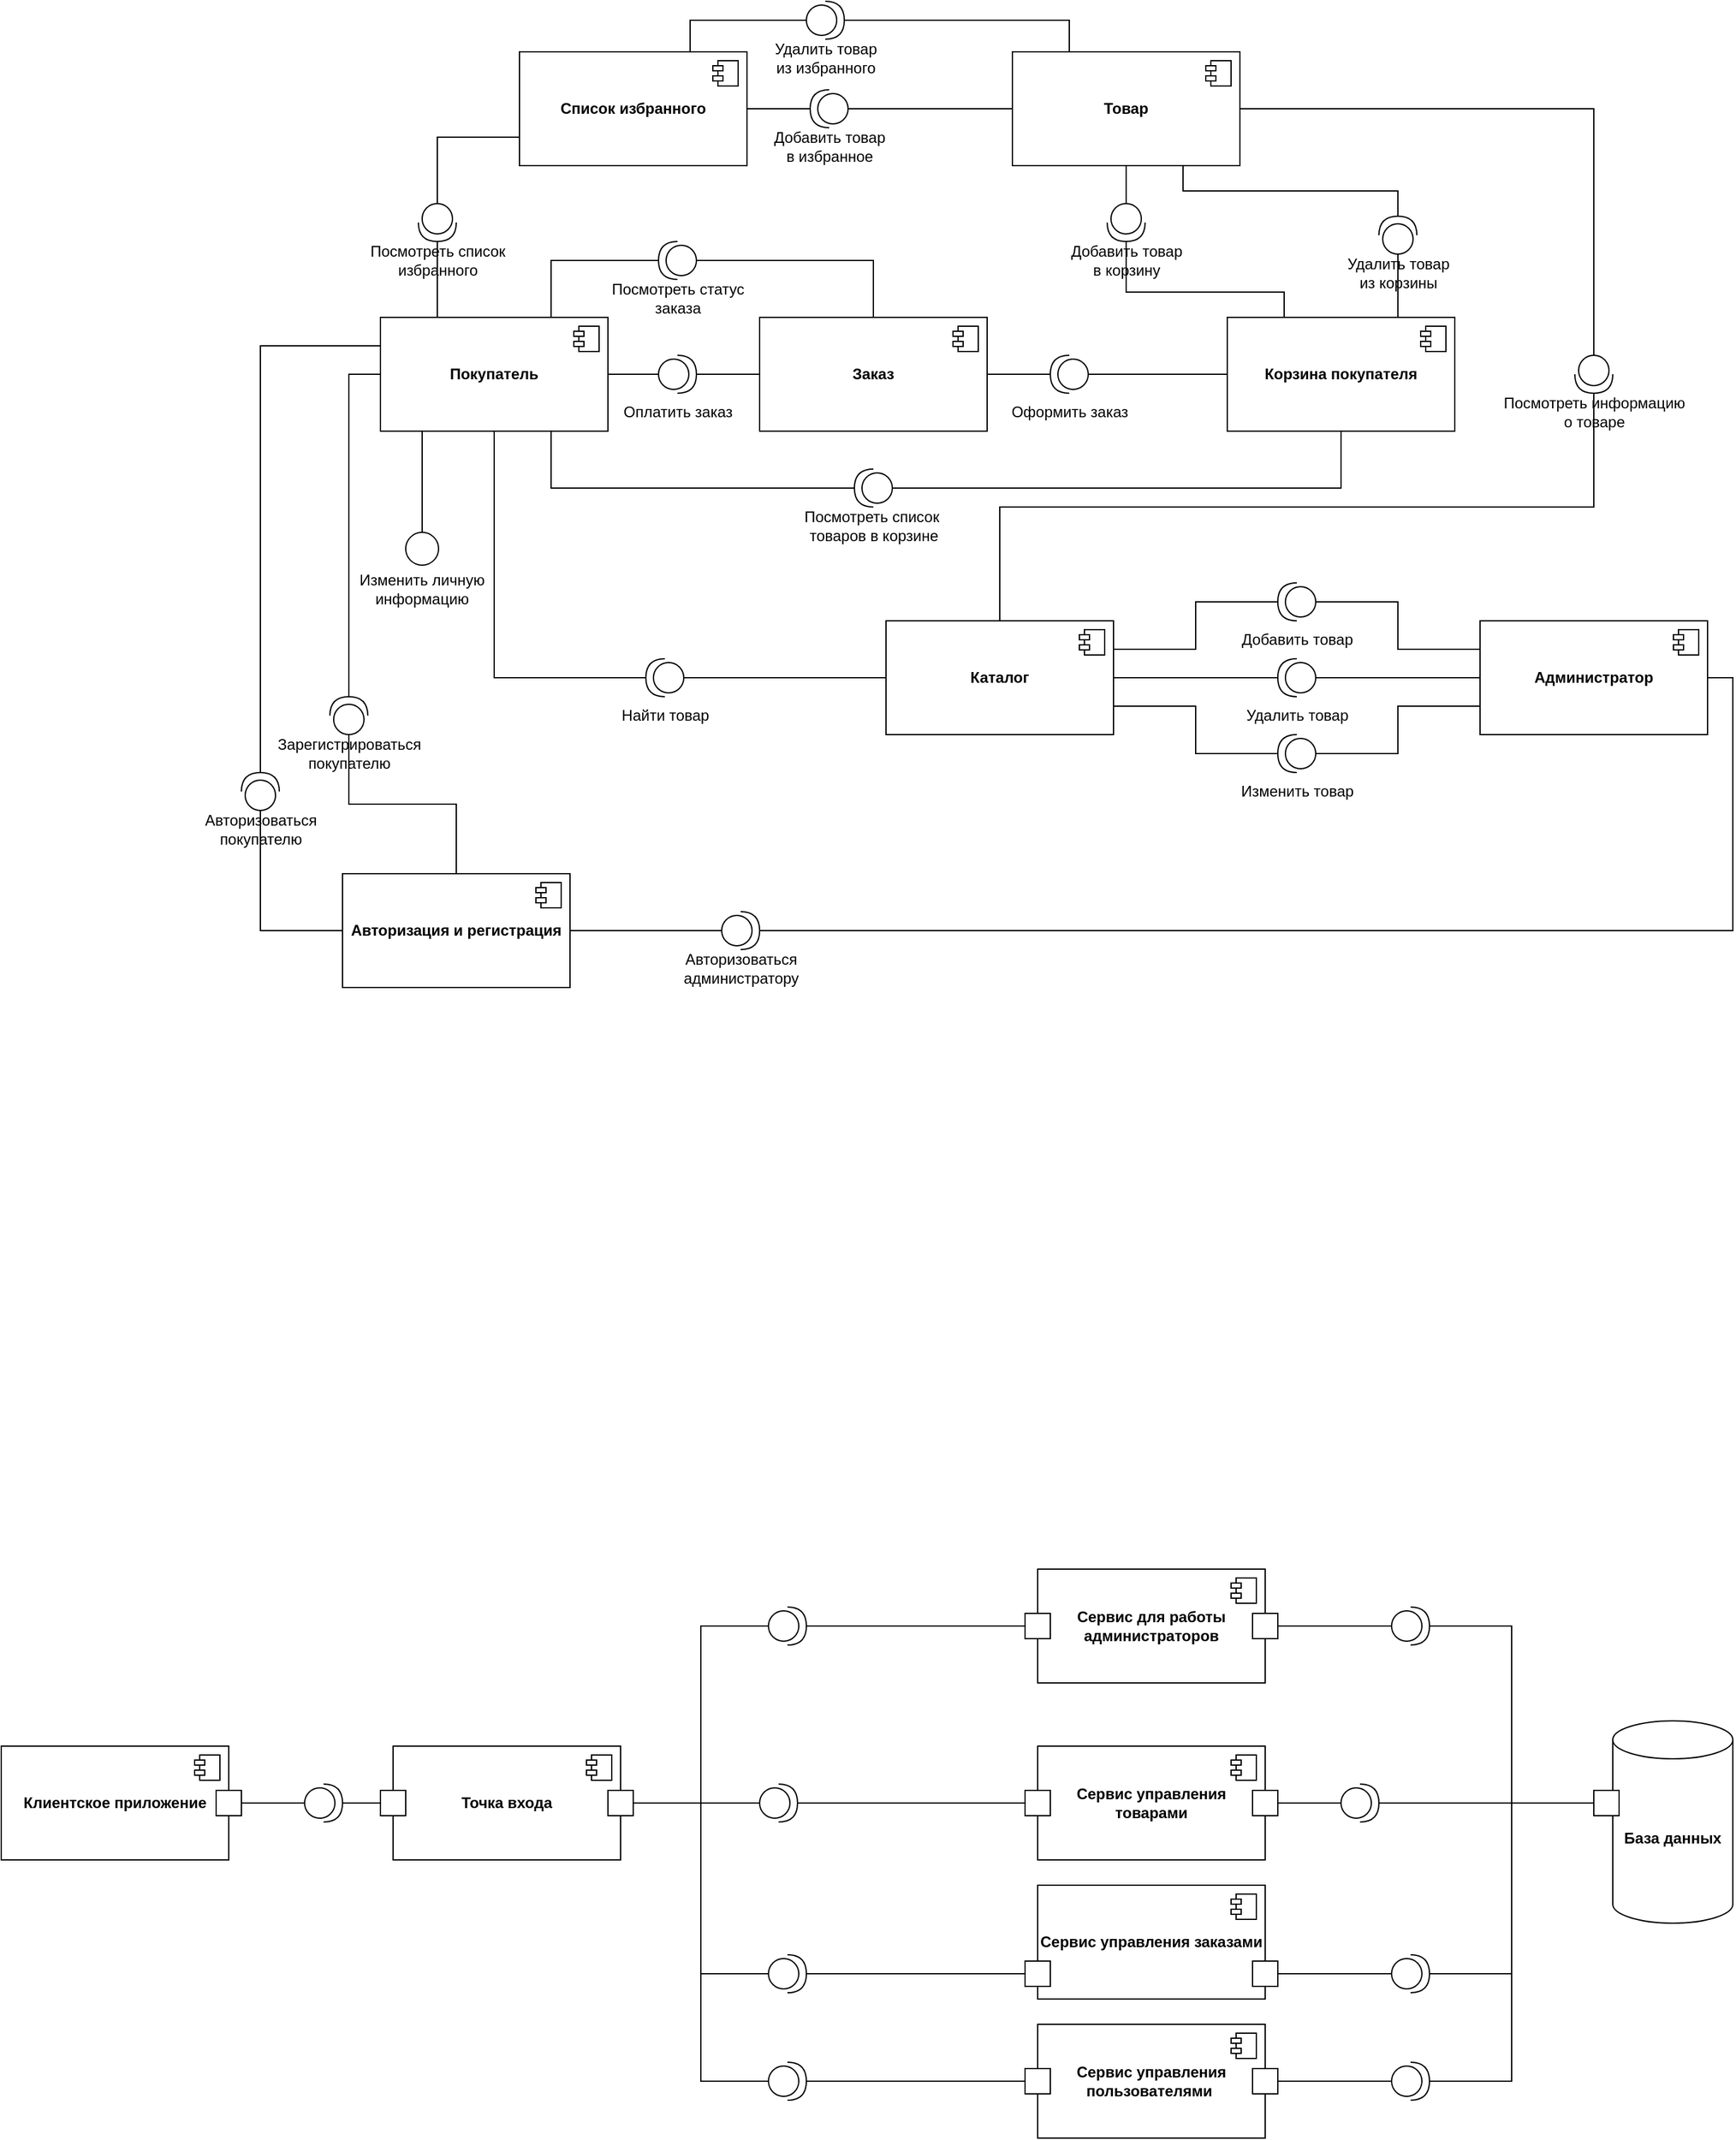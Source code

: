 <mxfile version="26.1.0">
  <diagram name="Страница — 1" id="h9FcH6GGUkvZpxQRhMya">
    <mxGraphModel dx="871" dy="1662" grid="1" gridSize="10" guides="1" tooltips="1" connect="1" arrows="1" fold="1" page="1" pageScale="1" pageWidth="827" pageHeight="1169" math="0" shadow="0">
      <root>
        <mxCell id="0" />
        <mxCell id="1" parent="0" />
        <mxCell id="ERtkjUL3vd4faEh8j_e1-7" value="&lt;div&gt;&lt;b style=&quot;background-color: transparent; color: light-dark(rgb(0, 0, 0), rgb(255, 255, 255));&quot;&gt;Корзина покупателя&lt;/b&gt;&lt;/div&gt;" style="html=1;dropTarget=0;whiteSpace=wrap;" parent="1" vertex="1">
          <mxGeometry x="1130" y="-120" width="180" height="90" as="geometry" />
        </mxCell>
        <mxCell id="ERtkjUL3vd4faEh8j_e1-8" value="" style="shape=module;jettyWidth=8;jettyHeight=4;" parent="ERtkjUL3vd4faEh8j_e1-7" vertex="1">
          <mxGeometry x="1" width="20" height="20" relative="1" as="geometry">
            <mxPoint x="-27" y="7" as="offset" />
          </mxGeometry>
        </mxCell>
        <mxCell id="ERtkjUL3vd4faEh8j_e1-22" value="&lt;div&gt;&lt;b style=&quot;background-color: transparent; color: light-dark(rgb(0, 0, 0), rgb(255, 255, 255));&quot;&gt;Список избранного&lt;/b&gt;&lt;/div&gt;" style="html=1;dropTarget=0;whiteSpace=wrap;" parent="1" vertex="1">
          <mxGeometry x="570" y="-330" width="180" height="90" as="geometry" />
        </mxCell>
        <mxCell id="ERtkjUL3vd4faEh8j_e1-23" value="" style="shape=module;jettyWidth=8;jettyHeight=4;" parent="ERtkjUL3vd4faEh8j_e1-22" vertex="1">
          <mxGeometry x="1" width="20" height="20" relative="1" as="geometry">
            <mxPoint x="-27" y="7" as="offset" />
          </mxGeometry>
        </mxCell>
        <mxCell id="ERtkjUL3vd4faEh8j_e1-28" value="&lt;div&gt;&lt;b style=&quot;background-color: transparent; color: light-dark(rgb(0, 0, 0), rgb(255, 255, 255));&quot;&gt;Товар&lt;/b&gt;&lt;/div&gt;" style="html=1;dropTarget=0;whiteSpace=wrap;" parent="1" vertex="1">
          <mxGeometry x="960" y="-330" width="180" height="90" as="geometry" />
        </mxCell>
        <mxCell id="ERtkjUL3vd4faEh8j_e1-29" value="" style="shape=module;jettyWidth=8;jettyHeight=4;" parent="ERtkjUL3vd4faEh8j_e1-28" vertex="1">
          <mxGeometry x="1" width="20" height="20" relative="1" as="geometry">
            <mxPoint x="-27" y="7" as="offset" />
          </mxGeometry>
        </mxCell>
        <mxCell id="ERtkjUL3vd4faEh8j_e1-115" style="edgeStyle=orthogonalEdgeStyle;rounded=0;orthogonalLoop=1;jettySize=auto;html=1;exitX=0.25;exitY=1;exitDx=0;exitDy=0;entryX=0.5;entryY=0;entryDx=0;entryDy=0;endArrow=none;startFill=0;" parent="1" source="ERtkjUL3vd4faEh8j_e1-30" target="ERtkjUL3vd4faEh8j_e1-114" edge="1">
          <mxGeometry relative="1" as="geometry">
            <Array as="points">
              <mxPoint x="493" y="-30" />
            </Array>
          </mxGeometry>
        </mxCell>
        <mxCell id="ERtkjUL3vd4faEh8j_e1-30" value="&lt;b&gt;Покупатель&lt;/b&gt;" style="html=1;dropTarget=0;whiteSpace=wrap;" parent="1" vertex="1">
          <mxGeometry x="460" y="-120" width="180" height="90" as="geometry" />
        </mxCell>
        <mxCell id="ERtkjUL3vd4faEh8j_e1-31" value="" style="shape=module;jettyWidth=8;jettyHeight=4;" parent="ERtkjUL3vd4faEh8j_e1-30" vertex="1">
          <mxGeometry x="1" width="20" height="20" relative="1" as="geometry">
            <mxPoint x="-27" y="7" as="offset" />
          </mxGeometry>
        </mxCell>
        <mxCell id="ERtkjUL3vd4faEh8j_e1-40" style="edgeStyle=orthogonalEdgeStyle;rounded=0;orthogonalLoop=1;jettySize=auto;html=1;exitX=0;exitY=0.5;exitDx=0;exitDy=0;exitPerimeter=0;entryX=0;entryY=0.5;entryDx=0;entryDy=0;endArrow=none;startFill=0;" parent="1" source="ERtkjUL3vd4faEh8j_e1-39" target="ERtkjUL3vd4faEh8j_e1-7" edge="1">
          <mxGeometry relative="1" as="geometry" />
        </mxCell>
        <mxCell id="ERtkjUL3vd4faEh8j_e1-41" style="edgeStyle=orthogonalEdgeStyle;rounded=0;orthogonalLoop=1;jettySize=auto;html=1;entryX=1;entryY=0.5;entryDx=0;entryDy=0;endArrow=none;startFill=0;exitX=1;exitY=0.5;exitDx=0;exitDy=0;exitPerimeter=0;" parent="1" source="ERtkjUL3vd4faEh8j_e1-39" target="ERtkjUL3vd4faEh8j_e1-99" edge="1">
          <mxGeometry relative="1" as="geometry">
            <mxPoint x="730" y="-80" as="sourcePoint" />
          </mxGeometry>
        </mxCell>
        <mxCell id="ERtkjUL3vd4faEh8j_e1-39" value="Оформить заказ" style="shape=providedRequiredInterface;html=1;verticalLabelPosition=bottom;sketch=0;flipV=0;flipH=1;" parent="1" vertex="1">
          <mxGeometry x="990" y="-90" width="30" height="30" as="geometry" />
        </mxCell>
        <mxCell id="ERtkjUL3vd4faEh8j_e1-43" style="edgeStyle=orthogonalEdgeStyle;rounded=0;orthogonalLoop=1;jettySize=auto;html=1;exitX=1;exitY=0.5;exitDx=0;exitDy=0;exitPerimeter=0;entryX=0.25;entryY=0;entryDx=0;entryDy=0;endArrow=none;startFill=0;" parent="1" source="ERtkjUL3vd4faEh8j_e1-42" target="ERtkjUL3vd4faEh8j_e1-7" edge="1">
          <mxGeometry relative="1" as="geometry">
            <Array as="points">
              <mxPoint x="1050" y="-140" />
              <mxPoint x="1175" y="-140" />
            </Array>
          </mxGeometry>
        </mxCell>
        <mxCell id="ERtkjUL3vd4faEh8j_e1-42" value="Добавить товар&lt;div&gt;в корзину&lt;/div&gt;" style="shape=providedRequiredInterface;html=1;verticalLabelPosition=bottom;sketch=0;flipV=0;flipH=1;direction=south;" parent="1" vertex="1">
          <mxGeometry x="1035" y="-210" width="30" height="30" as="geometry" />
        </mxCell>
        <mxCell id="ERtkjUL3vd4faEh8j_e1-44" style="edgeStyle=orthogonalEdgeStyle;rounded=0;orthogonalLoop=1;jettySize=auto;html=1;exitX=0.5;exitY=1;exitDx=0;exitDy=0;entryX=0;entryY=0.5;entryDx=0;entryDy=0;entryPerimeter=0;endArrow=none;startFill=0;" parent="1" source="ERtkjUL3vd4faEh8j_e1-28" target="ERtkjUL3vd4faEh8j_e1-42" edge="1">
          <mxGeometry relative="1" as="geometry" />
        </mxCell>
        <mxCell id="ERtkjUL3vd4faEh8j_e1-78" style="edgeStyle=orthogonalEdgeStyle;rounded=0;orthogonalLoop=1;jettySize=auto;html=1;exitX=0;exitY=0.5;exitDx=0;exitDy=0;exitPerimeter=0;entryX=0;entryY=0.5;entryDx=0;entryDy=0;endArrow=none;startFill=0;" parent="1" source="ERtkjUL3vd4faEh8j_e1-50" target="ERtkjUL3vd4faEh8j_e1-46" edge="1">
          <mxGeometry relative="1" as="geometry" />
        </mxCell>
        <mxCell id="ERtkjUL3vd4faEh8j_e1-50" value="Найти товар" style="shape=providedRequiredInterface;html=1;verticalLabelPosition=bottom;sketch=0;flipV=0;flipH=1;" parent="1" vertex="1">
          <mxGeometry x="670" y="150" width="30" height="30" as="geometry" />
        </mxCell>
        <mxCell id="ERtkjUL3vd4faEh8j_e1-64" style="edgeStyle=orthogonalEdgeStyle;rounded=0;orthogonalLoop=1;jettySize=auto;html=1;exitX=0;exitY=0.5;exitDx=0;exitDy=0;exitPerimeter=0;entryX=0;entryY=0.75;entryDx=0;entryDy=0;endArrow=none;startFill=0;" parent="1" source="ERtkjUL3vd4faEh8j_e1-62" target="ERtkjUL3vd4faEh8j_e1-22" edge="1">
          <mxGeometry relative="1" as="geometry" />
        </mxCell>
        <mxCell id="ERtkjUL3vd4faEh8j_e1-62" value="Посмотреть список&lt;div&gt;избранного&lt;/div&gt;" style="shape=providedRequiredInterface;html=1;verticalLabelPosition=bottom;sketch=0;flipV=0;flipH=1;direction=south;" parent="1" vertex="1">
          <mxGeometry x="490" y="-210" width="30" height="30" as="geometry" />
        </mxCell>
        <mxCell id="ERtkjUL3vd4faEh8j_e1-63" style="edgeStyle=orthogonalEdgeStyle;rounded=0;orthogonalLoop=1;jettySize=auto;html=1;exitX=0.25;exitY=0;exitDx=0;exitDy=0;entryX=1;entryY=0.5;entryDx=0;entryDy=0;entryPerimeter=0;endArrow=none;startFill=0;" parent="1" source="ERtkjUL3vd4faEh8j_e1-30" target="ERtkjUL3vd4faEh8j_e1-62" edge="1">
          <mxGeometry relative="1" as="geometry" />
        </mxCell>
        <mxCell id="ERtkjUL3vd4faEh8j_e1-67" style="edgeStyle=orthogonalEdgeStyle;rounded=0;orthogonalLoop=1;jettySize=auto;html=1;exitX=1;exitY=0.5;exitDx=0;exitDy=0;exitPerimeter=0;entryX=1;entryY=0.5;entryDx=0;entryDy=0;endArrow=none;startFill=0;" parent="1" source="ERtkjUL3vd4faEh8j_e1-65" target="ERtkjUL3vd4faEh8j_e1-22" edge="1">
          <mxGeometry relative="1" as="geometry" />
        </mxCell>
        <mxCell id="ERtkjUL3vd4faEh8j_e1-65" value="Добавить товар&lt;div&gt;в избранное&lt;/div&gt;" style="shape=providedRequiredInterface;html=1;verticalLabelPosition=bottom;sketch=0;flipV=0;flipH=1;" parent="1" vertex="1">
          <mxGeometry x="800" y="-300" width="30" height="30" as="geometry" />
        </mxCell>
        <mxCell id="ERtkjUL3vd4faEh8j_e1-66" style="edgeStyle=orthogonalEdgeStyle;rounded=0;orthogonalLoop=1;jettySize=auto;html=1;exitX=0;exitY=0.5;exitDx=0;exitDy=0;entryX=0;entryY=0.5;entryDx=0;entryDy=0;entryPerimeter=0;endArrow=none;startFill=0;" parent="1" source="ERtkjUL3vd4faEh8j_e1-28" target="ERtkjUL3vd4faEh8j_e1-65" edge="1">
          <mxGeometry relative="1" as="geometry" />
        </mxCell>
        <mxCell id="ERtkjUL3vd4faEh8j_e1-71" style="edgeStyle=orthogonalEdgeStyle;rounded=0;orthogonalLoop=1;jettySize=auto;html=1;exitX=1;exitY=0.5;exitDx=0;exitDy=0;exitPerimeter=0;entryX=0.75;entryY=1;entryDx=0;entryDy=0;endArrow=none;startFill=0;" parent="1" source="ERtkjUL3vd4faEh8j_e1-70" target="ERtkjUL3vd4faEh8j_e1-28" edge="1">
          <mxGeometry relative="1" as="geometry" />
        </mxCell>
        <mxCell id="ERtkjUL3vd4faEh8j_e1-72" style="edgeStyle=orthogonalEdgeStyle;rounded=0;orthogonalLoop=1;jettySize=auto;html=1;exitX=0;exitY=0.5;exitDx=0;exitDy=0;exitPerimeter=0;entryX=0.75;entryY=0;entryDx=0;entryDy=0;endArrow=none;startFill=0;" parent="1" source="ERtkjUL3vd4faEh8j_e1-70" target="ERtkjUL3vd4faEh8j_e1-7" edge="1">
          <mxGeometry relative="1" as="geometry" />
        </mxCell>
        <mxCell id="ERtkjUL3vd4faEh8j_e1-70" value="&lt;div&gt;Удалить товар&lt;/div&gt;&lt;div&gt;из корзины&lt;/div&gt;" style="shape=providedRequiredInterface;html=1;verticalLabelPosition=bottom;sketch=0;flipV=1;flipH=0;direction=south;" parent="1" vertex="1">
          <mxGeometry x="1250" y="-200" width="30" height="30" as="geometry" />
        </mxCell>
        <mxCell id="ERtkjUL3vd4faEh8j_e1-76" style="edgeStyle=orthogonalEdgeStyle;rounded=0;orthogonalLoop=1;jettySize=auto;html=1;exitX=1;exitY=0.5;exitDx=0;exitDy=0;exitPerimeter=0;entryX=0.25;entryY=0;entryDx=0;entryDy=0;endArrow=none;startFill=0;" parent="1" source="ERtkjUL3vd4faEh8j_e1-74" target="ERtkjUL3vd4faEh8j_e1-28" edge="1">
          <mxGeometry relative="1" as="geometry" />
        </mxCell>
        <mxCell id="ERtkjUL3vd4faEh8j_e1-74" value="Удалить товар&lt;div&gt;из избранного&lt;/div&gt;" style="shape=providedRequiredInterface;html=1;verticalLabelPosition=bottom;sketch=0;flipV=0;flipH=0;" parent="1" vertex="1">
          <mxGeometry x="797" y="-370" width="30" height="30" as="geometry" />
        </mxCell>
        <mxCell id="ERtkjUL3vd4faEh8j_e1-75" style="edgeStyle=orthogonalEdgeStyle;rounded=0;orthogonalLoop=1;jettySize=auto;html=1;exitX=0.75;exitY=0;exitDx=0;exitDy=0;entryX=0;entryY=0.5;entryDx=0;entryDy=0;entryPerimeter=0;endArrow=none;startFill=0;" parent="1" source="ERtkjUL3vd4faEh8j_e1-22" target="ERtkjUL3vd4faEh8j_e1-74" edge="1">
          <mxGeometry relative="1" as="geometry" />
        </mxCell>
        <mxCell id="ERtkjUL3vd4faEh8j_e1-46" value="&lt;b&gt;Каталог&lt;/b&gt;" style="html=1;dropTarget=0;whiteSpace=wrap;" parent="1" vertex="1">
          <mxGeometry x="860" y="120" width="180" height="90" as="geometry" />
        </mxCell>
        <mxCell id="ERtkjUL3vd4faEh8j_e1-47" value="" style="shape=module;jettyWidth=8;jettyHeight=4;" parent="ERtkjUL3vd4faEh8j_e1-46" vertex="1">
          <mxGeometry x="1" width="20" height="20" relative="1" as="geometry">
            <mxPoint x="-27" y="7" as="offset" />
          </mxGeometry>
        </mxCell>
        <mxCell id="ERtkjUL3vd4faEh8j_e1-79" style="edgeStyle=orthogonalEdgeStyle;rounded=0;orthogonalLoop=1;jettySize=auto;html=1;exitX=0.5;exitY=1;exitDx=0;exitDy=0;entryX=1;entryY=0.5;entryDx=0;entryDy=0;entryPerimeter=0;endArrow=none;startFill=0;" parent="1" source="ERtkjUL3vd4faEh8j_e1-30" target="ERtkjUL3vd4faEh8j_e1-50" edge="1">
          <mxGeometry relative="1" as="geometry" />
        </mxCell>
        <mxCell id="ERtkjUL3vd4faEh8j_e1-80" value="Изменить товар" style="shape=providedRequiredInterface;html=1;verticalLabelPosition=bottom;sketch=0;flipV=0;flipH=1;" parent="1" vertex="1">
          <mxGeometry x="1170" y="210" width="30" height="30" as="geometry" />
        </mxCell>
        <mxCell id="ERtkjUL3vd4faEh8j_e1-83" style="edgeStyle=orthogonalEdgeStyle;rounded=0;orthogonalLoop=1;jettySize=auto;html=1;exitX=1;exitY=0.5;exitDx=0;exitDy=0;exitPerimeter=0;entryX=1;entryY=0.25;entryDx=0;entryDy=0;endArrow=none;startFill=0;" parent="1" source="ERtkjUL3vd4faEh8j_e1-81" target="ERtkjUL3vd4faEh8j_e1-46" edge="1">
          <mxGeometry relative="1" as="geometry" />
        </mxCell>
        <mxCell id="ERtkjUL3vd4faEh8j_e1-81" value="Добавить товар" style="shape=providedRequiredInterface;html=1;verticalLabelPosition=bottom;sketch=0;flipV=0;flipH=1;" parent="1" vertex="1">
          <mxGeometry x="1170" y="90" width="30" height="30" as="geometry" />
        </mxCell>
        <mxCell id="ERtkjUL3vd4faEh8j_e1-84" style="edgeStyle=orthogonalEdgeStyle;rounded=0;orthogonalLoop=1;jettySize=auto;html=1;exitX=1;exitY=0.5;exitDx=0;exitDy=0;exitPerimeter=0;entryX=1;entryY=0.5;entryDx=0;entryDy=0;endArrow=none;startFill=0;" parent="1" source="ERtkjUL3vd4faEh8j_e1-82" target="ERtkjUL3vd4faEh8j_e1-46" edge="1">
          <mxGeometry relative="1" as="geometry" />
        </mxCell>
        <mxCell id="ERtkjUL3vd4faEh8j_e1-82" value="Удалить товар" style="shape=providedRequiredInterface;html=1;verticalLabelPosition=bottom;sketch=0;flipV=0;flipH=1;" parent="1" vertex="1">
          <mxGeometry x="1170" y="150" width="30" height="30" as="geometry" />
        </mxCell>
        <mxCell id="ERtkjUL3vd4faEh8j_e1-86" value="&lt;b&gt;Администратор&lt;/b&gt;" style="html=1;dropTarget=0;whiteSpace=wrap;" parent="1" vertex="1">
          <mxGeometry x="1330" y="120" width="180" height="90" as="geometry" />
        </mxCell>
        <mxCell id="ERtkjUL3vd4faEh8j_e1-87" value="" style="shape=module;jettyWidth=8;jettyHeight=4;" parent="ERtkjUL3vd4faEh8j_e1-86" vertex="1">
          <mxGeometry x="1" width="20" height="20" relative="1" as="geometry">
            <mxPoint x="-27" y="7" as="offset" />
          </mxGeometry>
        </mxCell>
        <mxCell id="ERtkjUL3vd4faEh8j_e1-88" style="edgeStyle=orthogonalEdgeStyle;rounded=0;orthogonalLoop=1;jettySize=auto;html=1;exitX=0;exitY=0.25;exitDx=0;exitDy=0;entryX=0;entryY=0.5;entryDx=0;entryDy=0;entryPerimeter=0;endArrow=none;startFill=0;" parent="1" source="ERtkjUL3vd4faEh8j_e1-86" target="ERtkjUL3vd4faEh8j_e1-81" edge="1">
          <mxGeometry relative="1" as="geometry" />
        </mxCell>
        <mxCell id="ERtkjUL3vd4faEh8j_e1-89" style="edgeStyle=orthogonalEdgeStyle;rounded=0;orthogonalLoop=1;jettySize=auto;html=1;exitX=0;exitY=0.5;exitDx=0;exitDy=0;entryX=0;entryY=0.5;entryDx=0;entryDy=0;entryPerimeter=0;endArrow=none;startFill=0;" parent="1" source="ERtkjUL3vd4faEh8j_e1-86" target="ERtkjUL3vd4faEh8j_e1-82" edge="1">
          <mxGeometry relative="1" as="geometry" />
        </mxCell>
        <mxCell id="ERtkjUL3vd4faEh8j_e1-90" style="edgeStyle=orthogonalEdgeStyle;rounded=0;orthogonalLoop=1;jettySize=auto;html=1;exitX=0;exitY=0.75;exitDx=0;exitDy=0;entryX=0;entryY=0.5;entryDx=0;entryDy=0;entryPerimeter=0;endArrow=none;startFill=0;" parent="1" source="ERtkjUL3vd4faEh8j_e1-86" target="ERtkjUL3vd4faEh8j_e1-80" edge="1">
          <mxGeometry relative="1" as="geometry" />
        </mxCell>
        <mxCell id="ERtkjUL3vd4faEh8j_e1-91" style="edgeStyle=orthogonalEdgeStyle;rounded=0;orthogonalLoop=1;jettySize=auto;html=1;exitX=1;exitY=0.75;exitDx=0;exitDy=0;entryX=1;entryY=0.5;entryDx=0;entryDy=0;entryPerimeter=0;endArrow=none;startFill=0;" parent="1" source="ERtkjUL3vd4faEh8j_e1-46" target="ERtkjUL3vd4faEh8j_e1-80" edge="1">
          <mxGeometry relative="1" as="geometry" />
        </mxCell>
        <mxCell id="ERtkjUL3vd4faEh8j_e1-93" style="edgeStyle=orthogonalEdgeStyle;rounded=0;orthogonalLoop=1;jettySize=auto;html=1;exitX=1;exitY=0.5;exitDx=0;exitDy=0;entryX=1;entryY=0.5;entryDx=0;entryDy=0;entryPerimeter=0;endArrow=none;startFill=0;" parent="1" source="ERtkjUL3vd4faEh8j_e1-86" target="dv1LXNY-csFjsVIDDh0m-5" edge="1">
          <mxGeometry relative="1" as="geometry">
            <mxPoint x="1580" y="165.5" as="targetPoint" />
          </mxGeometry>
        </mxCell>
        <mxCell id="ERtkjUL3vd4faEh8j_e1-96" style="edgeStyle=orthogonalEdgeStyle;rounded=0;orthogonalLoop=1;jettySize=auto;html=1;exitX=0;exitY=0.25;exitDx=0;exitDy=0;entryX=1;entryY=0.5;entryDx=0;entryDy=0;entryPerimeter=0;endArrow=none;startFill=0;" parent="1" source="ERtkjUL3vd4faEh8j_e1-30" target="dv1LXNY-csFjsVIDDh0m-4" edge="1">
          <mxGeometry relative="1" as="geometry" />
        </mxCell>
        <mxCell id="ERtkjUL3vd4faEh8j_e1-98" style="edgeStyle=orthogonalEdgeStyle;rounded=0;orthogonalLoop=1;jettySize=auto;html=1;exitX=0;exitY=0.5;exitDx=0;exitDy=0;entryX=1;entryY=0.5;entryDx=0;entryDy=0;entryPerimeter=0;endArrow=none;startFill=0;" parent="1" source="ERtkjUL3vd4faEh8j_e1-30" target="dv1LXNY-csFjsVIDDh0m-3" edge="1">
          <mxGeometry relative="1" as="geometry" />
        </mxCell>
        <mxCell id="ERtkjUL3vd4faEh8j_e1-99" value="&lt;b&gt;Заказ&lt;/b&gt;" style="html=1;dropTarget=0;whiteSpace=wrap;" parent="1" vertex="1">
          <mxGeometry x="760" y="-120" width="180" height="90" as="geometry" />
        </mxCell>
        <mxCell id="ERtkjUL3vd4faEh8j_e1-100" value="" style="shape=module;jettyWidth=8;jettyHeight=4;" parent="ERtkjUL3vd4faEh8j_e1-99" vertex="1">
          <mxGeometry x="1" width="20" height="20" relative="1" as="geometry">
            <mxPoint x="-27" y="7" as="offset" />
          </mxGeometry>
        </mxCell>
        <mxCell id="ERtkjUL3vd4faEh8j_e1-104" style="edgeStyle=orthogonalEdgeStyle;rounded=0;orthogonalLoop=1;jettySize=auto;html=1;exitX=1;exitY=0.5;exitDx=0;exitDy=0;exitPerimeter=0;entryX=0;entryY=0.5;entryDx=0;entryDy=0;endArrow=none;startFill=0;" parent="1" source="ERtkjUL3vd4faEh8j_e1-101" target="ERtkjUL3vd4faEh8j_e1-99" edge="1">
          <mxGeometry relative="1" as="geometry" />
        </mxCell>
        <mxCell id="ERtkjUL3vd4faEh8j_e1-101" value="Оплатить заказ" style="shape=providedRequiredInterface;html=1;verticalLabelPosition=bottom;sketch=0;flipV=0;flipH=0;" parent="1" vertex="1">
          <mxGeometry x="680" y="-90" width="30" height="30" as="geometry" />
        </mxCell>
        <mxCell id="ERtkjUL3vd4faEh8j_e1-105" style="edgeStyle=orthogonalEdgeStyle;rounded=0;orthogonalLoop=1;jettySize=auto;html=1;exitX=0;exitY=0.5;exitDx=0;exitDy=0;exitPerimeter=0;entryX=0.5;entryY=0;entryDx=0;entryDy=0;endArrow=none;startFill=0;" parent="1" source="ERtkjUL3vd4faEh8j_e1-102" target="ERtkjUL3vd4faEh8j_e1-99" edge="1">
          <mxGeometry relative="1" as="geometry" />
        </mxCell>
        <mxCell id="ERtkjUL3vd4faEh8j_e1-106" style="edgeStyle=orthogonalEdgeStyle;rounded=0;orthogonalLoop=1;jettySize=auto;html=1;exitX=1;exitY=0.5;exitDx=0;exitDy=0;exitPerimeter=0;entryX=0.75;entryY=0;entryDx=0;entryDy=0;endArrow=none;startFill=0;" parent="1" source="ERtkjUL3vd4faEh8j_e1-102" target="ERtkjUL3vd4faEh8j_e1-30" edge="1">
          <mxGeometry relative="1" as="geometry" />
        </mxCell>
        <mxCell id="ERtkjUL3vd4faEh8j_e1-102" value="Посмотреть статус&lt;div&gt;заказа&lt;/div&gt;" style="shape=providedRequiredInterface;html=1;verticalLabelPosition=bottom;sketch=0;flipV=0;flipH=1;" parent="1" vertex="1">
          <mxGeometry x="680" y="-180" width="30" height="30" as="geometry" />
        </mxCell>
        <mxCell id="ERtkjUL3vd4faEh8j_e1-103" style="edgeStyle=orthogonalEdgeStyle;rounded=0;orthogonalLoop=1;jettySize=auto;html=1;exitX=1;exitY=0.5;exitDx=0;exitDy=0;entryX=0;entryY=0.5;entryDx=0;entryDy=0;entryPerimeter=0;endArrow=none;startFill=0;" parent="1" source="ERtkjUL3vd4faEh8j_e1-30" target="ERtkjUL3vd4faEh8j_e1-101" edge="1">
          <mxGeometry relative="1" as="geometry" />
        </mxCell>
        <mxCell id="ERtkjUL3vd4faEh8j_e1-109" style="edgeStyle=orthogonalEdgeStyle;rounded=0;orthogonalLoop=1;jettySize=auto;html=1;exitX=1;exitY=0.5;exitDx=0;exitDy=0;exitPerimeter=0;entryX=0.75;entryY=1;entryDx=0;entryDy=0;endArrow=none;startFill=0;" parent="1" source="ERtkjUL3vd4faEh8j_e1-108" target="ERtkjUL3vd4faEh8j_e1-30" edge="1">
          <mxGeometry relative="1" as="geometry" />
        </mxCell>
        <mxCell id="ERtkjUL3vd4faEh8j_e1-110" style="edgeStyle=orthogonalEdgeStyle;rounded=0;orthogonalLoop=1;jettySize=auto;html=1;exitX=0;exitY=0.5;exitDx=0;exitDy=0;exitPerimeter=0;entryX=0.5;entryY=1;entryDx=0;entryDy=0;endArrow=none;startFill=0;" parent="1" source="ERtkjUL3vd4faEh8j_e1-108" target="ERtkjUL3vd4faEh8j_e1-7" edge="1">
          <mxGeometry relative="1" as="geometry" />
        </mxCell>
        <mxCell id="ERtkjUL3vd4faEh8j_e1-108" value="Посмотреть список&amp;nbsp;&lt;div&gt;товаров&amp;nbsp;&lt;span style=&quot;background-color: transparent; color: light-dark(rgb(0, 0, 0), rgb(255, 255, 255));&quot;&gt;в корзине&lt;/span&gt;&lt;/div&gt;" style="shape=providedRequiredInterface;html=1;verticalLabelPosition=bottom;sketch=0;flipV=0;flipH=1;" parent="1" vertex="1">
          <mxGeometry x="835" width="30" height="30" as="geometry" />
        </mxCell>
        <mxCell id="ERtkjUL3vd4faEh8j_e1-111" value="Посмотреть информацию&lt;div&gt;о товаре&lt;/div&gt;" style="shape=providedRequiredInterface;html=1;verticalLabelPosition=bottom;sketch=0;flipV=0;flipH=1;direction=south;" parent="1" vertex="1">
          <mxGeometry x="1405" y="-90" width="30" height="30" as="geometry" />
        </mxCell>
        <mxCell id="ERtkjUL3vd4faEh8j_e1-112" style="edgeStyle=orthogonalEdgeStyle;rounded=0;orthogonalLoop=1;jettySize=auto;html=1;exitX=1;exitY=0.5;exitDx=0;exitDy=0;entryX=0;entryY=0.5;entryDx=0;entryDy=0;entryPerimeter=0;endArrow=none;startFill=0;" parent="1" source="ERtkjUL3vd4faEh8j_e1-28" target="ERtkjUL3vd4faEh8j_e1-111" edge="1">
          <mxGeometry relative="1" as="geometry" />
        </mxCell>
        <mxCell id="ERtkjUL3vd4faEh8j_e1-113" style="edgeStyle=orthogonalEdgeStyle;rounded=0;orthogonalLoop=1;jettySize=auto;html=1;exitX=0.5;exitY=0;exitDx=0;exitDy=0;entryX=1;entryY=0.5;entryDx=0;entryDy=0;entryPerimeter=0;endArrow=none;startFill=0;" parent="1" source="ERtkjUL3vd4faEh8j_e1-46" target="ERtkjUL3vd4faEh8j_e1-111" edge="1">
          <mxGeometry relative="1" as="geometry" />
        </mxCell>
        <mxCell id="ERtkjUL3vd4faEh8j_e1-114" value="" style="ellipse;whiteSpace=wrap;html=1;aspect=fixed;" parent="1" vertex="1">
          <mxGeometry x="480" y="50" width="26" height="26" as="geometry" />
        </mxCell>
        <mxCell id="ERtkjUL3vd4faEh8j_e1-116" value="Изменить личную информацию" style="text;html=1;align=center;verticalAlign=middle;whiteSpace=wrap;rounded=0;" parent="1" vertex="1">
          <mxGeometry x="433" y="80" width="120" height="30" as="geometry" />
        </mxCell>
        <mxCell id="dv1LXNY-csFjsVIDDh0m-1" value="&lt;b&gt;Авторизация и регистрация&lt;/b&gt;" style="html=1;dropTarget=0;whiteSpace=wrap;" parent="1" vertex="1">
          <mxGeometry x="430" y="320" width="180" height="90" as="geometry" />
        </mxCell>
        <mxCell id="dv1LXNY-csFjsVIDDh0m-2" value="" style="shape=module;jettyWidth=8;jettyHeight=4;" parent="dv1LXNY-csFjsVIDDh0m-1" vertex="1">
          <mxGeometry x="1" width="20" height="20" relative="1" as="geometry">
            <mxPoint x="-27" y="7" as="offset" />
          </mxGeometry>
        </mxCell>
        <mxCell id="dv1LXNY-csFjsVIDDh0m-7" style="edgeStyle=orthogonalEdgeStyle;rounded=0;orthogonalLoop=1;jettySize=auto;html=1;exitX=0;exitY=0.5;exitDx=0;exitDy=0;exitPerimeter=0;entryX=0.5;entryY=0;entryDx=0;entryDy=0;endArrow=none;startFill=0;" parent="1" source="dv1LXNY-csFjsVIDDh0m-3" target="dv1LXNY-csFjsVIDDh0m-1" edge="1">
          <mxGeometry relative="1" as="geometry" />
        </mxCell>
        <mxCell id="dv1LXNY-csFjsVIDDh0m-3" value="&lt;div&gt;Зарегистрироваться&lt;/div&gt;&lt;div&gt;покупателю&lt;/div&gt;" style="shape=providedRequiredInterface;html=1;verticalLabelPosition=bottom;sketch=0;flipV=1;flipH=0;direction=south;" parent="1" vertex="1">
          <mxGeometry x="420" y="180" width="30" height="30" as="geometry" />
        </mxCell>
        <mxCell id="dv1LXNY-csFjsVIDDh0m-8" style="edgeStyle=orthogonalEdgeStyle;rounded=0;orthogonalLoop=1;jettySize=auto;html=1;exitX=0;exitY=0.5;exitDx=0;exitDy=0;exitPerimeter=0;entryX=0;entryY=0.5;entryDx=0;entryDy=0;endArrow=none;startFill=0;" parent="1" source="dv1LXNY-csFjsVIDDh0m-4" target="dv1LXNY-csFjsVIDDh0m-1" edge="1">
          <mxGeometry relative="1" as="geometry" />
        </mxCell>
        <mxCell id="dv1LXNY-csFjsVIDDh0m-4" value="&lt;div&gt;Авторизоваться&lt;/div&gt;&lt;div&gt;покупателю&lt;/div&gt;" style="shape=providedRequiredInterface;html=1;verticalLabelPosition=bottom;sketch=0;flipV=1;flipH=0;direction=south;" parent="1" vertex="1">
          <mxGeometry x="350" y="240" width="30" height="30" as="geometry" />
        </mxCell>
        <mxCell id="dv1LXNY-csFjsVIDDh0m-6" style="edgeStyle=orthogonalEdgeStyle;rounded=0;orthogonalLoop=1;jettySize=auto;html=1;exitX=0;exitY=0.5;exitDx=0;exitDy=0;exitPerimeter=0;entryX=1;entryY=0.5;entryDx=0;entryDy=0;endArrow=none;startFill=0;" parent="1" source="dv1LXNY-csFjsVIDDh0m-5" target="dv1LXNY-csFjsVIDDh0m-1" edge="1">
          <mxGeometry relative="1" as="geometry" />
        </mxCell>
        <mxCell id="dv1LXNY-csFjsVIDDh0m-5" value="Авторизоваться&lt;div&gt;администратору&lt;/div&gt;" style="shape=providedRequiredInterface;html=1;verticalLabelPosition=bottom;sketch=0;flipV=0;flipH=0;" parent="1" vertex="1">
          <mxGeometry x="730" y="350" width="30" height="30" as="geometry" />
        </mxCell>
        <mxCell id="90CIzTZfNytVx7dWY7dW-3" value="&lt;b&gt;Точка входа&lt;/b&gt;" style="html=1;dropTarget=0;whiteSpace=wrap;" parent="1" vertex="1">
          <mxGeometry x="470" y="1010" width="180" height="90" as="geometry" />
        </mxCell>
        <mxCell id="90CIzTZfNytVx7dWY7dW-4" value="" style="shape=module;jettyWidth=8;jettyHeight=4;" parent="90CIzTZfNytVx7dWY7dW-3" vertex="1">
          <mxGeometry x="1" width="20" height="20" relative="1" as="geometry">
            <mxPoint x="-27" y="7" as="offset" />
          </mxGeometry>
        </mxCell>
        <mxCell id="90CIzTZfNytVx7dWY7dW-5" value="&lt;b&gt;Клиентское приложение&lt;/b&gt;" style="html=1;dropTarget=0;whiteSpace=wrap;" parent="1" vertex="1">
          <mxGeometry x="160" y="1010" width="180" height="90" as="geometry" />
        </mxCell>
        <mxCell id="90CIzTZfNytVx7dWY7dW-6" value="" style="shape=module;jettyWidth=8;jettyHeight=4;" parent="90CIzTZfNytVx7dWY7dW-5" vertex="1">
          <mxGeometry x="1" width="20" height="20" relative="1" as="geometry">
            <mxPoint x="-27" y="7" as="offset" />
          </mxGeometry>
        </mxCell>
        <mxCell id="90CIzTZfNytVx7dWY7dW-7" value="&lt;b&gt;Сервис управления товарами&lt;/b&gt;" style="html=1;dropTarget=0;whiteSpace=wrap;" parent="1" vertex="1">
          <mxGeometry x="980" y="1010" width="180" height="90" as="geometry" />
        </mxCell>
        <mxCell id="90CIzTZfNytVx7dWY7dW-8" value="" style="shape=module;jettyWidth=8;jettyHeight=4;" parent="90CIzTZfNytVx7dWY7dW-7" vertex="1">
          <mxGeometry x="1" width="20" height="20" relative="1" as="geometry">
            <mxPoint x="-27" y="7" as="offset" />
          </mxGeometry>
        </mxCell>
        <mxCell id="N7BwOCpIcy_v1ol7rBr_-1" value="&lt;b&gt;Сервис управления пользователями&amp;nbsp;&lt;/b&gt;" style="html=1;dropTarget=0;whiteSpace=wrap;" vertex="1" parent="1">
          <mxGeometry x="980" y="1230" width="180" height="90" as="geometry" />
        </mxCell>
        <mxCell id="N7BwOCpIcy_v1ol7rBr_-2" value="" style="shape=module;jettyWidth=8;jettyHeight=4;" vertex="1" parent="N7BwOCpIcy_v1ol7rBr_-1">
          <mxGeometry x="1" width="20" height="20" relative="1" as="geometry">
            <mxPoint x="-27" y="7" as="offset" />
          </mxGeometry>
        </mxCell>
        <mxCell id="N7BwOCpIcy_v1ol7rBr_-11" value="&lt;b&gt;Сервис для работы администраторов&lt;/b&gt;" style="html=1;dropTarget=0;whiteSpace=wrap;" vertex="1" parent="1">
          <mxGeometry x="980" y="870" width="180" height="90" as="geometry" />
        </mxCell>
        <mxCell id="N7BwOCpIcy_v1ol7rBr_-12" value="" style="shape=module;jettyWidth=8;jettyHeight=4;" vertex="1" parent="N7BwOCpIcy_v1ol7rBr_-11">
          <mxGeometry x="1" width="20" height="20" relative="1" as="geometry">
            <mxPoint x="-27" y="7" as="offset" />
          </mxGeometry>
        </mxCell>
        <mxCell id="N7BwOCpIcy_v1ol7rBr_-22" style="edgeStyle=orthogonalEdgeStyle;rounded=0;orthogonalLoop=1;jettySize=auto;html=1;exitX=0;exitY=0.5;exitDx=0;exitDy=0;exitPerimeter=0;entryX=1;entryY=0.5;entryDx=0;entryDy=0;endArrow=none;startFill=0;" edge="1" parent="1" source="N7BwOCpIcy_v1ol7rBr_-13" target="N7BwOCpIcy_v1ol7rBr_-52">
          <mxGeometry relative="1" as="geometry" />
        </mxCell>
        <mxCell id="N7BwOCpIcy_v1ol7rBr_-23" style="edgeStyle=orthogonalEdgeStyle;rounded=0;orthogonalLoop=1;jettySize=auto;html=1;exitX=1;exitY=0.5;exitDx=0;exitDy=0;exitPerimeter=0;entryX=0;entryY=0.5;entryDx=0;entryDy=0;endArrow=none;startFill=0;" edge="1" parent="1" source="N7BwOCpIcy_v1ol7rBr_-13" target="N7BwOCpIcy_v1ol7rBr_-49">
          <mxGeometry relative="1" as="geometry" />
        </mxCell>
        <mxCell id="N7BwOCpIcy_v1ol7rBr_-13" value="" style="shape=providedRequiredInterface;html=1;verticalLabelPosition=bottom;sketch=0;flipV=0;flipH=0;" vertex="1" parent="1">
          <mxGeometry x="767" y="900" width="30" height="30" as="geometry" />
        </mxCell>
        <mxCell id="N7BwOCpIcy_v1ol7rBr_-27" style="edgeStyle=orthogonalEdgeStyle;rounded=0;orthogonalLoop=1;jettySize=auto;html=1;exitX=1;exitY=0.5;exitDx=0;exitDy=0;exitPerimeter=0;entryX=0;entryY=0.5;entryDx=0;entryDy=0;endArrow=none;startFill=0;" edge="1" parent="1" source="N7BwOCpIcy_v1ol7rBr_-21" target="N7BwOCpIcy_v1ol7rBr_-53">
          <mxGeometry relative="1" as="geometry" />
        </mxCell>
        <mxCell id="N7BwOCpIcy_v1ol7rBr_-28" style="edgeStyle=orthogonalEdgeStyle;rounded=0;orthogonalLoop=1;jettySize=auto;html=1;exitX=0;exitY=0.5;exitDx=0;exitDy=0;exitPerimeter=0;entryX=1;entryY=0.5;entryDx=0;entryDy=0;endArrow=none;startFill=0;" edge="1" parent="1" source="N7BwOCpIcy_v1ol7rBr_-21" target="N7BwOCpIcy_v1ol7rBr_-54">
          <mxGeometry relative="1" as="geometry" />
        </mxCell>
        <mxCell id="N7BwOCpIcy_v1ol7rBr_-21" value="" style="shape=providedRequiredInterface;html=1;verticalLabelPosition=bottom;sketch=0;flipV=0;flipH=0;" vertex="1" parent="1">
          <mxGeometry x="400" y="1040" width="30" height="30" as="geometry" />
        </mxCell>
        <mxCell id="N7BwOCpIcy_v1ol7rBr_-25" style="edgeStyle=orthogonalEdgeStyle;rounded=0;orthogonalLoop=1;jettySize=auto;html=1;exitX=0;exitY=0.5;exitDx=0;exitDy=0;exitPerimeter=0;entryX=1;entryY=0.5;entryDx=0;entryDy=0;endArrow=none;startFill=0;" edge="1" parent="1" source="N7BwOCpIcy_v1ol7rBr_-24" target="N7BwOCpIcy_v1ol7rBr_-52">
          <mxGeometry relative="1" as="geometry" />
        </mxCell>
        <mxCell id="N7BwOCpIcy_v1ol7rBr_-26" style="edgeStyle=orthogonalEdgeStyle;rounded=0;orthogonalLoop=1;jettySize=auto;html=1;exitX=1;exitY=0.5;exitDx=0;exitDy=0;exitPerimeter=0;entryX=0;entryY=0.5;entryDx=0;entryDy=0;endArrow=none;startFill=0;" edge="1" parent="1" source="N7BwOCpIcy_v1ol7rBr_-24" target="N7BwOCpIcy_v1ol7rBr_-50">
          <mxGeometry relative="1" as="geometry">
            <Array as="points">
              <mxPoint x="920" y="1055" />
            </Array>
          </mxGeometry>
        </mxCell>
        <mxCell id="N7BwOCpIcy_v1ol7rBr_-24" value="" style="shape=providedRequiredInterface;html=1;verticalLabelPosition=bottom;sketch=0;flipV=0;flipH=0;" vertex="1" parent="1">
          <mxGeometry x="760" y="1040" width="30" height="30" as="geometry" />
        </mxCell>
        <mxCell id="N7BwOCpIcy_v1ol7rBr_-31" style="edgeStyle=orthogonalEdgeStyle;rounded=0;orthogonalLoop=1;jettySize=auto;html=1;exitX=0;exitY=0.5;exitDx=0;exitDy=0;exitPerimeter=0;entryX=1;entryY=0.5;entryDx=0;entryDy=0;endArrow=none;startFill=0;" edge="1" parent="1" source="N7BwOCpIcy_v1ol7rBr_-30" target="N7BwOCpIcy_v1ol7rBr_-52">
          <mxGeometry relative="1" as="geometry" />
        </mxCell>
        <mxCell id="N7BwOCpIcy_v1ol7rBr_-32" style="edgeStyle=orthogonalEdgeStyle;rounded=0;orthogonalLoop=1;jettySize=auto;html=1;exitX=1;exitY=0.5;exitDx=0;exitDy=0;exitPerimeter=0;entryX=0;entryY=0.5;entryDx=0;entryDy=0;endArrow=none;startFill=0;" edge="1" parent="1" source="N7BwOCpIcy_v1ol7rBr_-30" target="N7BwOCpIcy_v1ol7rBr_-51">
          <mxGeometry relative="1" as="geometry" />
        </mxCell>
        <mxCell id="N7BwOCpIcy_v1ol7rBr_-30" value="" style="shape=providedRequiredInterface;html=1;verticalLabelPosition=bottom;sketch=0;flipV=0;flipH=0;" vertex="1" parent="1">
          <mxGeometry x="767" y="1260" width="30" height="30" as="geometry" />
        </mxCell>
        <mxCell id="N7BwOCpIcy_v1ol7rBr_-34" style="edgeStyle=orthogonalEdgeStyle;rounded=0;orthogonalLoop=1;jettySize=auto;html=1;exitX=0;exitY=0.5;exitDx=0;exitDy=0;exitPerimeter=0;entryX=1;entryY=0.5;entryDx=0;entryDy=0;endArrow=none;startFill=0;" edge="1" parent="1" source="N7BwOCpIcy_v1ol7rBr_-33" target="N7BwOCpIcy_v1ol7rBr_-47">
          <mxGeometry relative="1" as="geometry" />
        </mxCell>
        <mxCell id="N7BwOCpIcy_v1ol7rBr_-35" style="edgeStyle=orthogonalEdgeStyle;rounded=0;orthogonalLoop=1;jettySize=auto;html=1;exitX=1;exitY=0.5;exitDx=0;exitDy=0;exitPerimeter=0;entryX=0;entryY=0.5;entryDx=0;entryDy=0;endArrow=none;startFill=0;" edge="1" parent="1" source="N7BwOCpIcy_v1ol7rBr_-33" target="N7BwOCpIcy_v1ol7rBr_-45">
          <mxGeometry relative="1" as="geometry" />
        </mxCell>
        <mxCell id="N7BwOCpIcy_v1ol7rBr_-33" value="" style="shape=providedRequiredInterface;html=1;verticalLabelPosition=bottom;sketch=0;flipV=0;flipH=0;" vertex="1" parent="1">
          <mxGeometry x="1220" y="1040" width="30" height="30" as="geometry" />
        </mxCell>
        <mxCell id="N7BwOCpIcy_v1ol7rBr_-37" style="edgeStyle=orthogonalEdgeStyle;rounded=0;orthogonalLoop=1;jettySize=auto;html=1;exitX=0;exitY=0.5;exitDx=0;exitDy=0;exitPerimeter=0;entryX=1;entryY=0.5;entryDx=0;entryDy=0;endArrow=none;startFill=0;" edge="1" parent="1" source="N7BwOCpIcy_v1ol7rBr_-36" target="N7BwOCpIcy_v1ol7rBr_-48">
          <mxGeometry relative="1" as="geometry" />
        </mxCell>
        <mxCell id="N7BwOCpIcy_v1ol7rBr_-38" style="edgeStyle=orthogonalEdgeStyle;rounded=0;orthogonalLoop=1;jettySize=auto;html=1;exitX=1;exitY=0.5;exitDx=0;exitDy=0;exitPerimeter=0;entryX=0;entryY=0.5;entryDx=0;entryDy=0;endArrow=none;startFill=0;" edge="1" parent="1" source="N7BwOCpIcy_v1ol7rBr_-36" target="N7BwOCpIcy_v1ol7rBr_-45">
          <mxGeometry relative="1" as="geometry" />
        </mxCell>
        <mxCell id="N7BwOCpIcy_v1ol7rBr_-36" value="" style="shape=providedRequiredInterface;html=1;verticalLabelPosition=bottom;sketch=0;flipV=0;flipH=0;" vertex="1" parent="1">
          <mxGeometry x="1260" y="900" width="30" height="30" as="geometry" />
        </mxCell>
        <mxCell id="N7BwOCpIcy_v1ol7rBr_-42" style="edgeStyle=orthogonalEdgeStyle;rounded=0;orthogonalLoop=1;jettySize=auto;html=1;exitX=1;exitY=0.5;exitDx=0;exitDy=0;exitPerimeter=0;entryX=0;entryY=0.5;entryDx=0;entryDy=0;endArrow=none;startFill=0;" edge="1" parent="1" source="N7BwOCpIcy_v1ol7rBr_-39" target="N7BwOCpIcy_v1ol7rBr_-45">
          <mxGeometry relative="1" as="geometry" />
        </mxCell>
        <mxCell id="N7BwOCpIcy_v1ol7rBr_-39" value="" style="shape=providedRequiredInterface;html=1;verticalLabelPosition=bottom;sketch=0;flipV=0;flipH=0;" vertex="1" parent="1">
          <mxGeometry x="1260" y="1260" width="30" height="30" as="geometry" />
        </mxCell>
        <mxCell id="N7BwOCpIcy_v1ol7rBr_-44" value="" style="edgeStyle=orthogonalEdgeStyle;rounded=0;orthogonalLoop=1;jettySize=auto;html=1;exitX=0;exitY=0.5;exitDx=0;exitDy=0;exitPerimeter=0;entryX=1;entryY=0.5;entryDx=0;entryDy=0;endArrow=none;endFill=1;startFill=0;" edge="1" parent="1" source="N7BwOCpIcy_v1ol7rBr_-39" target="N7BwOCpIcy_v1ol7rBr_-43">
          <mxGeometry relative="1" as="geometry">
            <mxPoint x="1205" y="1175" as="sourcePoint" />
            <mxPoint x="1090" y="1185" as="targetPoint" />
          </mxGeometry>
        </mxCell>
        <mxCell id="N7BwOCpIcy_v1ol7rBr_-43" value="" style="whiteSpace=wrap;html=1;aspect=fixed;" vertex="1" parent="1">
          <mxGeometry x="1150" y="1265" width="20" height="20" as="geometry" />
        </mxCell>
        <mxCell id="N7BwOCpIcy_v1ol7rBr_-47" value="" style="whiteSpace=wrap;html=1;aspect=fixed;" vertex="1" parent="1">
          <mxGeometry x="1150" y="1045" width="20" height="20" as="geometry" />
        </mxCell>
        <mxCell id="N7BwOCpIcy_v1ol7rBr_-48" value="" style="whiteSpace=wrap;html=1;aspect=fixed;" vertex="1" parent="1">
          <mxGeometry x="1150" y="905" width="20" height="20" as="geometry" />
        </mxCell>
        <mxCell id="N7BwOCpIcy_v1ol7rBr_-49" value="" style="whiteSpace=wrap;html=1;aspect=fixed;" vertex="1" parent="1">
          <mxGeometry x="970" y="905" width="20" height="20" as="geometry" />
        </mxCell>
        <mxCell id="N7BwOCpIcy_v1ol7rBr_-50" value="" style="whiteSpace=wrap;html=1;aspect=fixed;" vertex="1" parent="1">
          <mxGeometry x="970" y="1045" width="20" height="20" as="geometry" />
        </mxCell>
        <mxCell id="N7BwOCpIcy_v1ol7rBr_-51" value="" style="whiteSpace=wrap;html=1;aspect=fixed;" vertex="1" parent="1">
          <mxGeometry x="970" y="1265" width="20" height="20" as="geometry" />
        </mxCell>
        <mxCell id="N7BwOCpIcy_v1ol7rBr_-52" value="" style="whiteSpace=wrap;html=1;aspect=fixed;" vertex="1" parent="1">
          <mxGeometry x="640" y="1045" width="20" height="20" as="geometry" />
        </mxCell>
        <mxCell id="N7BwOCpIcy_v1ol7rBr_-53" value="" style="whiteSpace=wrap;html=1;aspect=fixed;" vertex="1" parent="1">
          <mxGeometry x="460" y="1045" width="20" height="20" as="geometry" />
        </mxCell>
        <mxCell id="N7BwOCpIcy_v1ol7rBr_-54" value="" style="whiteSpace=wrap;html=1;aspect=fixed;" vertex="1" parent="1">
          <mxGeometry x="330" y="1045" width="20" height="20" as="geometry" />
        </mxCell>
        <mxCell id="N7BwOCpIcy_v1ol7rBr_-59" value="&lt;b&gt;База данных&lt;/b&gt;" style="shape=cylinder3;whiteSpace=wrap;html=1;boundedLbl=1;backgroundOutline=1;size=15;" vertex="1" parent="1">
          <mxGeometry x="1435" y="990" width="95" height="160" as="geometry" />
        </mxCell>
        <mxCell id="N7BwOCpIcy_v1ol7rBr_-45" value="" style="whiteSpace=wrap;html=1;aspect=fixed;" vertex="1" parent="1">
          <mxGeometry x="1420" y="1045" width="20" height="20" as="geometry" />
        </mxCell>
        <mxCell id="N7BwOCpIcy_v1ol7rBr_-62" value="&lt;b&gt;Сервис управления заказами&lt;/b&gt;" style="html=1;dropTarget=0;whiteSpace=wrap;" vertex="1" parent="1">
          <mxGeometry x="980" y="1120" width="180" height="90" as="geometry" />
        </mxCell>
        <mxCell id="N7BwOCpIcy_v1ol7rBr_-63" value="" style="shape=module;jettyWidth=8;jettyHeight=4;" vertex="1" parent="N7BwOCpIcy_v1ol7rBr_-62">
          <mxGeometry x="1" width="20" height="20" relative="1" as="geometry">
            <mxPoint x="-27" y="7" as="offset" />
          </mxGeometry>
        </mxCell>
        <mxCell id="N7BwOCpIcy_v1ol7rBr_-64" value="" style="whiteSpace=wrap;html=1;aspect=fixed;" vertex="1" parent="1">
          <mxGeometry x="1150" y="1180" width="20" height="20" as="geometry" />
        </mxCell>
        <mxCell id="N7BwOCpIcy_v1ol7rBr_-65" value="" style="whiteSpace=wrap;html=1;aspect=fixed;" vertex="1" parent="1">
          <mxGeometry x="970" y="1180" width="20" height="20" as="geometry" />
        </mxCell>
        <mxCell id="N7BwOCpIcy_v1ol7rBr_-68" style="edgeStyle=orthogonalEdgeStyle;rounded=0;orthogonalLoop=1;jettySize=auto;html=1;exitX=1;exitY=0.5;exitDx=0;exitDy=0;exitPerimeter=0;entryX=0;entryY=0.5;entryDx=0;entryDy=0;endArrow=none;startFill=0;" edge="1" parent="1" source="N7BwOCpIcy_v1ol7rBr_-66" target="N7BwOCpIcy_v1ol7rBr_-45">
          <mxGeometry relative="1" as="geometry" />
        </mxCell>
        <mxCell id="N7BwOCpIcy_v1ol7rBr_-66" value="" style="shape=providedRequiredInterface;html=1;verticalLabelPosition=bottom;sketch=0;flipV=0;flipH=0;" vertex="1" parent="1">
          <mxGeometry x="1260" y="1175" width="30" height="30" as="geometry" />
        </mxCell>
        <mxCell id="N7BwOCpIcy_v1ol7rBr_-67" style="edgeStyle=orthogonalEdgeStyle;rounded=0;orthogonalLoop=1;jettySize=auto;html=1;exitX=1;exitY=0.5;exitDx=0;exitDy=0;entryX=0;entryY=0.5;entryDx=0;entryDy=0;entryPerimeter=0;endArrow=none;startFill=0;" edge="1" parent="1" source="N7BwOCpIcy_v1ol7rBr_-64" target="N7BwOCpIcy_v1ol7rBr_-66">
          <mxGeometry relative="1" as="geometry" />
        </mxCell>
        <mxCell id="N7BwOCpIcy_v1ol7rBr_-71" style="edgeStyle=orthogonalEdgeStyle;rounded=0;orthogonalLoop=1;jettySize=auto;html=1;exitX=1;exitY=0.5;exitDx=0;exitDy=0;exitPerimeter=0;entryX=0;entryY=0.5;entryDx=0;entryDy=0;endArrow=none;startFill=0;" edge="1" parent="1" source="N7BwOCpIcy_v1ol7rBr_-69" target="N7BwOCpIcy_v1ol7rBr_-65">
          <mxGeometry relative="1" as="geometry" />
        </mxCell>
        <mxCell id="N7BwOCpIcy_v1ol7rBr_-69" value="" style="shape=providedRequiredInterface;html=1;verticalLabelPosition=bottom;sketch=0;flipV=0;flipH=0;" vertex="1" parent="1">
          <mxGeometry x="767" y="1175" width="30" height="30" as="geometry" />
        </mxCell>
        <mxCell id="N7BwOCpIcy_v1ol7rBr_-70" style="edgeStyle=orthogonalEdgeStyle;rounded=0;orthogonalLoop=1;jettySize=auto;html=1;exitX=1;exitY=0.5;exitDx=0;exitDy=0;entryX=0;entryY=0.5;entryDx=0;entryDy=0;entryPerimeter=0;endArrow=none;startFill=0;" edge="1" parent="1" source="N7BwOCpIcy_v1ol7rBr_-52" target="N7BwOCpIcy_v1ol7rBr_-69">
          <mxGeometry relative="1" as="geometry" />
        </mxCell>
      </root>
    </mxGraphModel>
  </diagram>
</mxfile>
